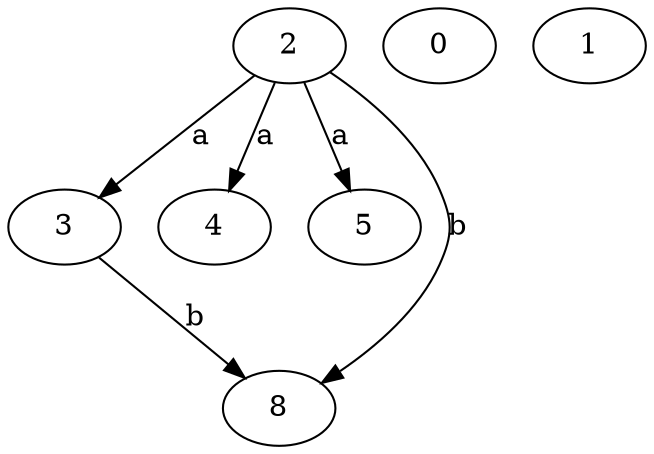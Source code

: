 strict digraph  {
3;
4;
5;
0;
8;
1;
2;
3 -> 8  [label=b];
2 -> 3  [label=a];
2 -> 4  [label=a];
2 -> 5  [label=a];
2 -> 8  [label=b];
}

